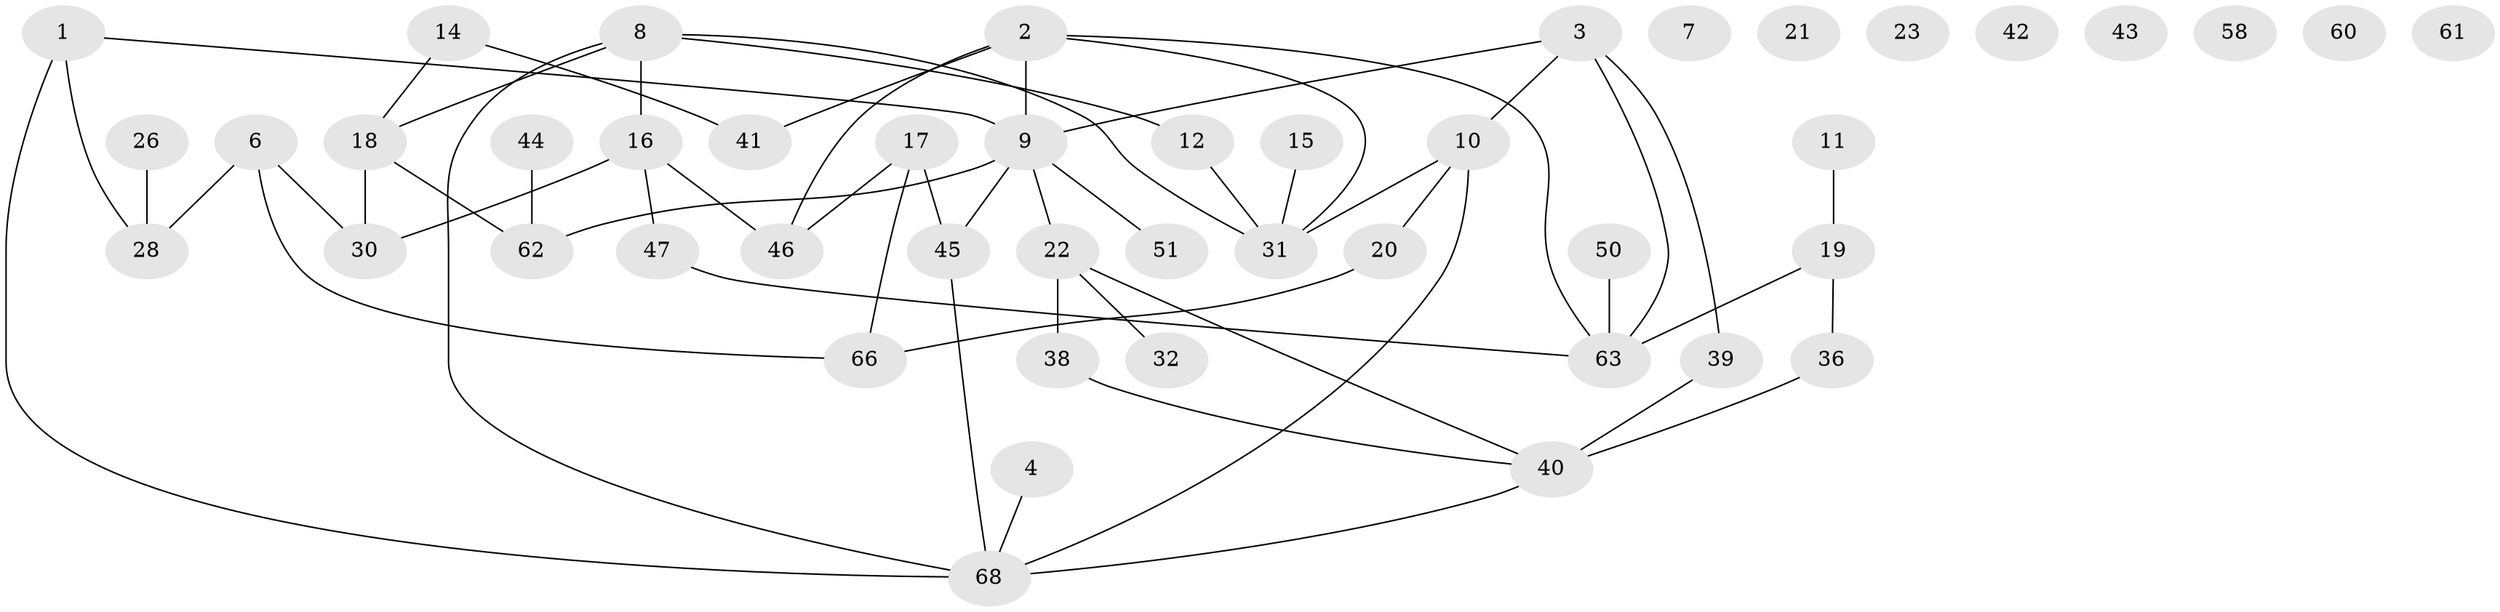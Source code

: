 // Generated by graph-tools (version 1.1) at 2025/23/03/03/25 07:23:29]
// undirected, 46 vertices, 56 edges
graph export_dot {
graph [start="1"]
  node [color=gray90,style=filled];
  1 [super="+34"];
  2 [super="+24"];
  3 [super="+5"];
  4 [super="+48"];
  6 [super="+29"];
  7;
  8 [super="+33"];
  9 [super="+52"];
  10 [super="+37"];
  11;
  12 [super="+13"];
  14;
  15;
  16 [super="+25"];
  17 [super="+71"];
  18 [super="+55"];
  19 [super="+57"];
  20;
  21;
  22 [super="+27"];
  23;
  26 [super="+35"];
  28 [super="+49"];
  30;
  31;
  32;
  36;
  38 [super="+59"];
  39 [super="+53"];
  40 [super="+70"];
  41 [super="+54"];
  42;
  43;
  44 [super="+64"];
  45 [super="+56"];
  46 [super="+65"];
  47;
  50;
  51;
  58;
  60;
  61;
  62;
  63 [super="+67"];
  66;
  68 [super="+69"];
  1 -- 68;
  1 -- 9;
  1 -- 28;
  2 -- 31;
  2 -- 46;
  2 -- 63;
  2 -- 9;
  2 -- 41;
  3 -- 39;
  3 -- 10;
  3 -- 9;
  3 -- 63;
  4 -- 68;
  6 -- 30;
  6 -- 28;
  6 -- 66;
  8 -- 16;
  8 -- 31;
  8 -- 68;
  8 -- 12;
  8 -- 18;
  9 -- 62;
  9 -- 22;
  9 -- 51;
  9 -- 45;
  10 -- 20;
  10 -- 68;
  10 -- 31;
  11 -- 19;
  12 -- 31;
  14 -- 18;
  14 -- 41;
  15 -- 31;
  16 -- 30;
  16 -- 47;
  16 -- 46;
  17 -- 66;
  17 -- 45;
  17 -- 46;
  18 -- 30;
  18 -- 62;
  19 -- 63;
  19 -- 36;
  20 -- 66;
  22 -- 38 [weight=2];
  22 -- 40;
  22 -- 32;
  26 -- 28;
  36 -- 40;
  38 -- 40;
  39 -- 40;
  40 -- 68;
  44 -- 62;
  45 -- 68;
  47 -- 63;
  50 -- 63;
}
